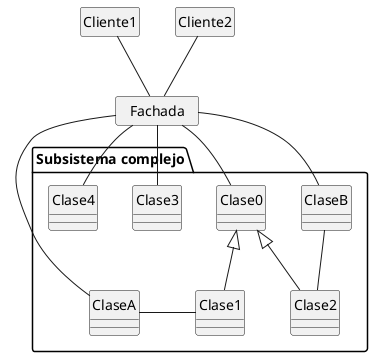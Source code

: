 @startuml
class Cliente1
class Cliente2
hide Cliente1 circle
hide Cliente1 methods
hide Cliente1 attributes
hide Cliente2 circle
hide Cliente2 methods
hide Cliente2 attributes
Cliente1 -down- "   Fachada   "
Cliente2 -down- "   Fachada   "

class "   Fachada   "
hide "   Fachada   " circle
hide "   Fachada   " methods
hide "   Fachada   " attributes

package "Subsistema complejo" <<folder>>{
    class Clase0
    class Clase1 extends Clase0
    class Clase2 extends Clase0
    class Clase3
    class Clase4
    class ClaseA
    class ClaseB
    
    
    "   Fachada   " -down- Clase0
    "   Fachada   " -down- Clase3
    "   Fachada   " -down- Clase4
    "   Fachada   " -down- ClaseA
    "   Fachada   " -down- ClaseB

    
    Clase1 -right- ClaseA
    ClaseB -down- Clase2
    
    
    hide Clase0 circle
    hide Clase1 circle
    hide Clase2 circle
    hide Clase3 circle
    hide Clase4 circle
    hide ClaseA circle
    hide ClaseB circle
    
}

@enduml
